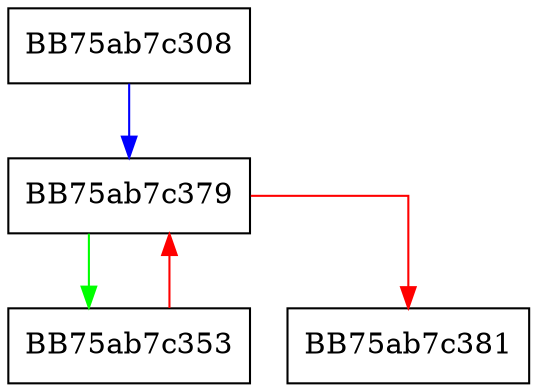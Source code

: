 digraph CTrackedFileKey {
  node [shape="box"];
  graph [splines=ortho];
  BB75ab7c308 -> BB75ab7c379 [color="blue"];
  BB75ab7c353 -> BB75ab7c379 [color="red"];
  BB75ab7c379 -> BB75ab7c353 [color="green"];
  BB75ab7c379 -> BB75ab7c381 [color="red"];
}